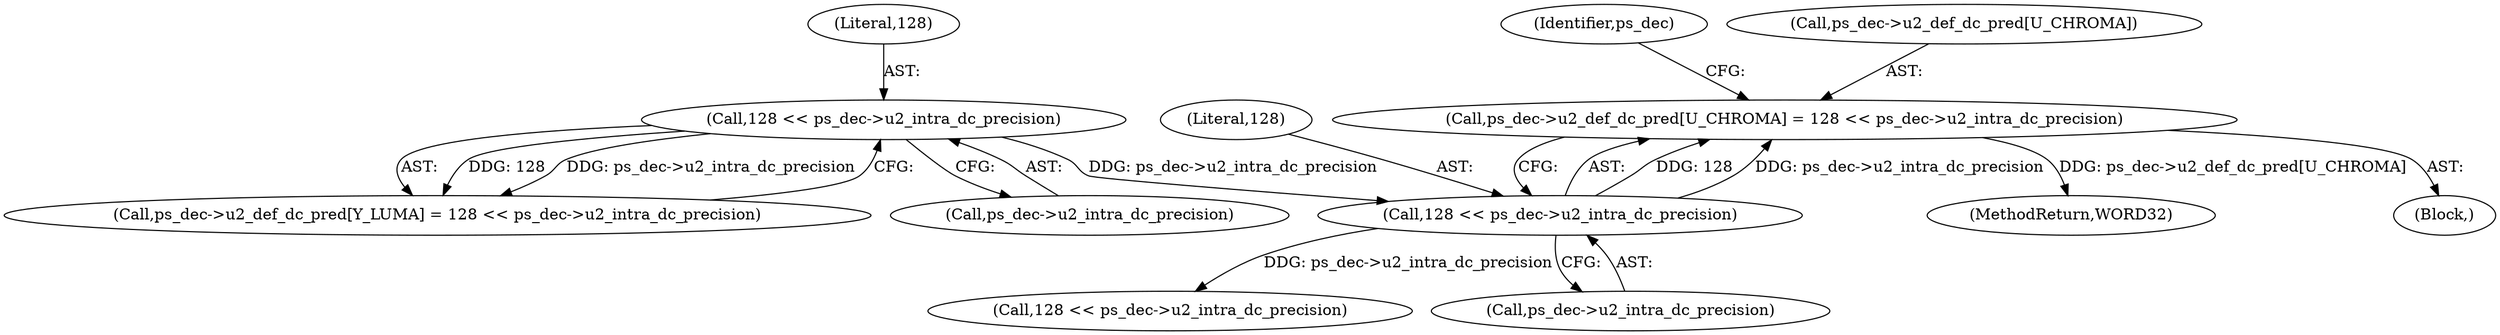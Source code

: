 digraph "0_Android_58a6822d7140137ce957c6d2fc20bae1374186c1_0@array" {
"1000492" [label="(Call,ps_dec->u2_def_dc_pred[U_CHROMA] = 128 << ps_dec->u2_intra_dc_precision)"];
"1000498" [label="(Call,128 << ps_dec->u2_intra_dc_precision)"];
"1000487" [label="(Call,128 << ps_dec->u2_intra_dc_precision)"];
"1000550" [label="(MethodReturn,WORD32)"];
"1000509" [label="(Call,128 << ps_dec->u2_intra_dc_precision)"];
"1000498" [label="(Call,128 << ps_dec->u2_intra_dc_precision)"];
"1000499" [label="(Literal,128)"];
"1000506" [label="(Identifier,ps_dec)"];
"1000475" [label="(Block,)"];
"1000481" [label="(Call,ps_dec->u2_def_dc_pred[Y_LUMA] = 128 << ps_dec->u2_intra_dc_precision)"];
"1000487" [label="(Call,128 << ps_dec->u2_intra_dc_precision)"];
"1000500" [label="(Call,ps_dec->u2_intra_dc_precision)"];
"1000493" [label="(Call,ps_dec->u2_def_dc_pred[U_CHROMA])"];
"1000492" [label="(Call,ps_dec->u2_def_dc_pred[U_CHROMA] = 128 << ps_dec->u2_intra_dc_precision)"];
"1000489" [label="(Call,ps_dec->u2_intra_dc_precision)"];
"1000488" [label="(Literal,128)"];
"1000492" -> "1000475"  [label="AST: "];
"1000492" -> "1000498"  [label="CFG: "];
"1000493" -> "1000492"  [label="AST: "];
"1000498" -> "1000492"  [label="AST: "];
"1000506" -> "1000492"  [label="CFG: "];
"1000492" -> "1000550"  [label="DDG: ps_dec->u2_def_dc_pred[U_CHROMA]"];
"1000498" -> "1000492"  [label="DDG: 128"];
"1000498" -> "1000492"  [label="DDG: ps_dec->u2_intra_dc_precision"];
"1000498" -> "1000500"  [label="CFG: "];
"1000499" -> "1000498"  [label="AST: "];
"1000500" -> "1000498"  [label="AST: "];
"1000487" -> "1000498"  [label="DDG: ps_dec->u2_intra_dc_precision"];
"1000498" -> "1000509"  [label="DDG: ps_dec->u2_intra_dc_precision"];
"1000487" -> "1000481"  [label="AST: "];
"1000487" -> "1000489"  [label="CFG: "];
"1000488" -> "1000487"  [label="AST: "];
"1000489" -> "1000487"  [label="AST: "];
"1000481" -> "1000487"  [label="CFG: "];
"1000487" -> "1000481"  [label="DDG: 128"];
"1000487" -> "1000481"  [label="DDG: ps_dec->u2_intra_dc_precision"];
}
